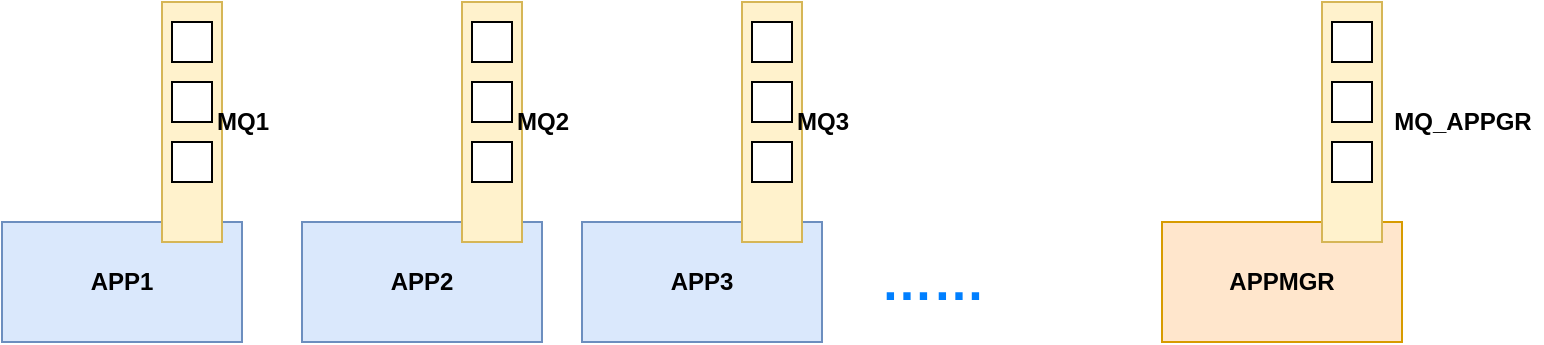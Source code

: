 <mxfile version="14.6.1" type="github">
  <diagram id="e60zMZiTQIU1e4RzCEZa" name="Page-1">
    <mxGraphModel dx="1422" dy="762" grid="1" gridSize="10" guides="1" tooltips="1" connect="1" arrows="1" fold="1" page="1" pageScale="1" pageWidth="827" pageHeight="1169" math="0" shadow="0">
      <root>
        <mxCell id="0" />
        <mxCell id="1" parent="0" />
        <mxCell id="ZbRbKk2xAKA3_QXuuNem-1" value="&lt;b&gt;APP1&lt;/b&gt;" style="rounded=0;whiteSpace=wrap;html=1;fillColor=#dae8fc;strokeColor=#6c8ebf;" vertex="1" parent="1">
          <mxGeometry x="100" y="220" width="120" height="60" as="geometry" />
        </mxCell>
        <mxCell id="ZbRbKk2xAKA3_QXuuNem-2" value="" style="rounded=0;whiteSpace=wrap;html=1;fillColor=#fff2cc;strokeColor=#d6b656;" vertex="1" parent="1">
          <mxGeometry x="180" y="110" width="30" height="120" as="geometry" />
        </mxCell>
        <mxCell id="ZbRbKk2xAKA3_QXuuNem-3" value="&lt;b&gt;MQ1&lt;/b&gt;" style="text;html=1;align=center;verticalAlign=middle;resizable=0;points=[];autosize=1;strokeColor=none;" vertex="1" parent="1">
          <mxGeometry x="200" y="160" width="40" height="20" as="geometry" />
        </mxCell>
        <mxCell id="ZbRbKk2xAKA3_QXuuNem-4" value="" style="rounded=0;whiteSpace=wrap;html=1;" vertex="1" parent="1">
          <mxGeometry x="185" y="120" width="20" height="20" as="geometry" />
        </mxCell>
        <mxCell id="ZbRbKk2xAKA3_QXuuNem-5" value="" style="rounded=0;whiteSpace=wrap;html=1;" vertex="1" parent="1">
          <mxGeometry x="185" y="150" width="20" height="20" as="geometry" />
        </mxCell>
        <mxCell id="ZbRbKk2xAKA3_QXuuNem-6" value="" style="rounded=0;whiteSpace=wrap;html=1;" vertex="1" parent="1">
          <mxGeometry x="185" y="180" width="20" height="20" as="geometry" />
        </mxCell>
        <mxCell id="ZbRbKk2xAKA3_QXuuNem-7" value="&lt;b&gt;APP2&lt;/b&gt;" style="rounded=0;whiteSpace=wrap;html=1;fillColor=#dae8fc;strokeColor=#6c8ebf;" vertex="1" parent="1">
          <mxGeometry x="250" y="220" width="120" height="60" as="geometry" />
        </mxCell>
        <mxCell id="ZbRbKk2xAKA3_QXuuNem-8" value="" style="rounded=0;whiteSpace=wrap;html=1;fillColor=#fff2cc;strokeColor=#d6b656;" vertex="1" parent="1">
          <mxGeometry x="330" y="110" width="30" height="120" as="geometry" />
        </mxCell>
        <mxCell id="ZbRbKk2xAKA3_QXuuNem-9" value="&lt;b&gt;MQ2&lt;/b&gt;" style="text;html=1;align=center;verticalAlign=middle;resizable=0;points=[];autosize=1;strokeColor=none;" vertex="1" parent="1">
          <mxGeometry x="350" y="160" width="40" height="20" as="geometry" />
        </mxCell>
        <mxCell id="ZbRbKk2xAKA3_QXuuNem-10" value="" style="rounded=0;whiteSpace=wrap;html=1;" vertex="1" parent="1">
          <mxGeometry x="335" y="120" width="20" height="20" as="geometry" />
        </mxCell>
        <mxCell id="ZbRbKk2xAKA3_QXuuNem-11" value="" style="rounded=0;whiteSpace=wrap;html=1;" vertex="1" parent="1">
          <mxGeometry x="335" y="150" width="20" height="20" as="geometry" />
        </mxCell>
        <mxCell id="ZbRbKk2xAKA3_QXuuNem-12" value="" style="rounded=0;whiteSpace=wrap;html=1;" vertex="1" parent="1">
          <mxGeometry x="335" y="180" width="20" height="20" as="geometry" />
        </mxCell>
        <mxCell id="ZbRbKk2xAKA3_QXuuNem-13" value="&lt;b&gt;APP3&lt;/b&gt;" style="rounded=0;whiteSpace=wrap;html=1;fillColor=#dae8fc;strokeColor=#6c8ebf;" vertex="1" parent="1">
          <mxGeometry x="390" y="220" width="120" height="60" as="geometry" />
        </mxCell>
        <mxCell id="ZbRbKk2xAKA3_QXuuNem-14" value="" style="rounded=0;whiteSpace=wrap;html=1;fillColor=#fff2cc;strokeColor=#d6b656;" vertex="1" parent="1">
          <mxGeometry x="470" y="110" width="30" height="120" as="geometry" />
        </mxCell>
        <mxCell id="ZbRbKk2xAKA3_QXuuNem-15" value="&lt;b&gt;MQ3&lt;/b&gt;" style="text;html=1;align=center;verticalAlign=middle;resizable=0;points=[];autosize=1;strokeColor=none;" vertex="1" parent="1">
          <mxGeometry x="490" y="160" width="40" height="20" as="geometry" />
        </mxCell>
        <mxCell id="ZbRbKk2xAKA3_QXuuNem-16" value="" style="rounded=0;whiteSpace=wrap;html=1;" vertex="1" parent="1">
          <mxGeometry x="475" y="120" width="20" height="20" as="geometry" />
        </mxCell>
        <mxCell id="ZbRbKk2xAKA3_QXuuNem-17" value="" style="rounded=0;whiteSpace=wrap;html=1;" vertex="1" parent="1">
          <mxGeometry x="475" y="150" width="20" height="20" as="geometry" />
        </mxCell>
        <mxCell id="ZbRbKk2xAKA3_QXuuNem-18" value="" style="rounded=0;whiteSpace=wrap;html=1;" vertex="1" parent="1">
          <mxGeometry x="475" y="180" width="20" height="20" as="geometry" />
        </mxCell>
        <mxCell id="ZbRbKk2xAKA3_QXuuNem-19" value="&lt;b&gt;APPMGR&lt;/b&gt;" style="rounded=0;whiteSpace=wrap;html=1;fillColor=#ffe6cc;strokeColor=#d79b00;" vertex="1" parent="1">
          <mxGeometry x="680" y="220" width="120" height="60" as="geometry" />
        </mxCell>
        <mxCell id="ZbRbKk2xAKA3_QXuuNem-20" value="" style="rounded=0;whiteSpace=wrap;html=1;fillColor=#fff2cc;strokeColor=#d6b656;" vertex="1" parent="1">
          <mxGeometry x="760" y="110" width="30" height="120" as="geometry" />
        </mxCell>
        <mxCell id="ZbRbKk2xAKA3_QXuuNem-21" value="&lt;b&gt;MQ_APPGR&lt;/b&gt;" style="text;html=1;align=center;verticalAlign=middle;resizable=0;points=[];autosize=1;strokeColor=none;" vertex="1" parent="1">
          <mxGeometry x="790" y="160" width="80" height="20" as="geometry" />
        </mxCell>
        <mxCell id="ZbRbKk2xAKA3_QXuuNem-22" value="" style="rounded=0;whiteSpace=wrap;html=1;" vertex="1" parent="1">
          <mxGeometry x="765" y="120" width="20" height="20" as="geometry" />
        </mxCell>
        <mxCell id="ZbRbKk2xAKA3_QXuuNem-23" value="" style="rounded=0;whiteSpace=wrap;html=1;" vertex="1" parent="1">
          <mxGeometry x="765" y="150" width="20" height="20" as="geometry" />
        </mxCell>
        <mxCell id="ZbRbKk2xAKA3_QXuuNem-24" value="" style="rounded=0;whiteSpace=wrap;html=1;" vertex="1" parent="1">
          <mxGeometry x="765" y="180" width="20" height="20" as="geometry" />
        </mxCell>
        <mxCell id="ZbRbKk2xAKA3_QXuuNem-26" value="&lt;b&gt;&lt;font style=&quot;font-size: 26px&quot; color=&quot;#007fff&quot;&gt;……&lt;/font&gt;&lt;/b&gt;" style="text;html=1;align=center;verticalAlign=middle;resizable=0;points=[];autosize=1;strokeColor=none;" vertex="1" parent="1">
          <mxGeometry x="530" y="240" width="70" height="20" as="geometry" />
        </mxCell>
      </root>
    </mxGraphModel>
  </diagram>
</mxfile>
